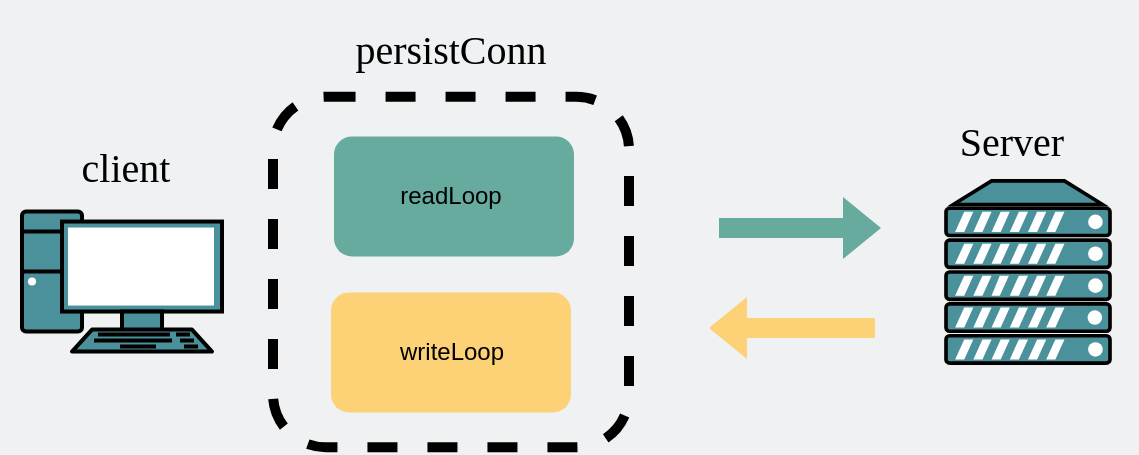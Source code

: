 <mxfile version="14.5.8" type="github">
  <diagram id="Lof0R5rhfGAX3NdKyFyQ" name="Page-1">
    <mxGraphModel dx="1188" dy="622" grid="0" gridSize="10" guides="1" tooltips="1" connect="1" arrows="1" fold="1" page="1" pageScale="1" pageWidth="600" pageHeight="250" background="#EFF1F3" math="0" shadow="0">
      <root>
        <mxCell id="0" />
        <mxCell id="1" parent="0" />
        <mxCell id="wdfUIwA4EHPiVqjbUW1X-7" value="" style="rounded=1;whiteSpace=wrap;html=1;strokeColor=#000000;fillColor=none;dashed=1;strokeWidth=5;" vertex="1" parent="1">
          <mxGeometry x="152.5" y="52.4" width="178" height="175.2" as="geometry" />
        </mxCell>
        <mxCell id="wdfUIwA4EHPiVqjbUW1X-1" value="" style="rounded=1;whiteSpace=wrap;html=1;strokeColor=none;fillColor=#67AB9F;" vertex="1" parent="1">
          <mxGeometry x="183" y="72.23" width="120" height="60" as="geometry" />
        </mxCell>
        <mxCell id="wdfUIwA4EHPiVqjbUW1X-2" value="readLoop" style="text;html=1;strokeColor=none;fillColor=none;align=center;verticalAlign=middle;whiteSpace=wrap;rounded=0;" vertex="1" parent="1">
          <mxGeometry x="201" y="92.23" width="81" height="20" as="geometry" />
        </mxCell>
        <mxCell id="wdfUIwA4EHPiVqjbUW1X-3" value="writeLoop" style="rounded=1;whiteSpace=wrap;html=1;strokeColor=none;fillColor=#FDD276;" vertex="1" parent="1">
          <mxGeometry x="181.5" y="150.23" width="120" height="60" as="geometry" />
        </mxCell>
        <mxCell id="wdfUIwA4EHPiVqjbUW1X-5" value="" style="fontColor=#0066CC;verticalAlign=top;verticalLabelPosition=bottom;labelPosition=center;align=center;html=1;outlineConnect=0;gradientColor=none;gradientDirection=north;strokeWidth=2;shape=mxgraph.networks.server;fillColor=#4A919B;" vertex="1" parent="1">
          <mxGeometry x="489" y="94.44" width="82" height="91.11" as="geometry" />
        </mxCell>
        <mxCell id="wdfUIwA4EHPiVqjbUW1X-6" value="" style="fontColor=#0066CC;verticalAlign=top;verticalLabelPosition=bottom;labelPosition=center;align=center;html=1;outlineConnect=0;gradientColor=none;gradientDirection=north;strokeWidth=2;shape=mxgraph.networks.pc;fillColor=#4A919B;" vertex="1" parent="1">
          <mxGeometry x="27" y="109.77" width="100" height="70" as="geometry" />
        </mxCell>
        <mxCell id="wdfUIwA4EHPiVqjbUW1X-8" value="&lt;pre style=&quot;font-family: &amp;#34;source code pro&amp;#34;&quot;&gt;&lt;font style=&quot;font-size: 20px&quot;&gt;persistConn&lt;/font&gt;&lt;/pre&gt;" style="text;html=1;strokeColor=none;fillColor=none;align=center;verticalAlign=middle;whiteSpace=wrap;rounded=0;dashed=1;" vertex="1" parent="1">
          <mxGeometry x="161.25" y="18" width="160.5" height="20" as="geometry" />
        </mxCell>
        <mxCell id="wdfUIwA4EHPiVqjbUW1X-9" value="" style="shape=flexArrow;endArrow=classic;html=1;rounded=1;strokeColor=none;fillColor=#67AB9F;" edge="1" parent="1">
          <mxGeometry width="50" height="50" relative="1" as="geometry">
            <mxPoint x="375" y="118" as="sourcePoint" />
            <mxPoint x="457" y="118" as="targetPoint" />
          </mxGeometry>
        </mxCell>
        <mxCell id="wdfUIwA4EHPiVqjbUW1X-10" value="" style="shape=flexArrow;endArrow=classic;html=1;rounded=1;strokeColor=none;fillColor=#FDD276;" edge="1" parent="1">
          <mxGeometry width="50" height="50" relative="1" as="geometry">
            <mxPoint x="454" y="168.03" as="sourcePoint" />
            <mxPoint x="370" y="168.0" as="targetPoint" />
          </mxGeometry>
        </mxCell>
        <mxCell id="wdfUIwA4EHPiVqjbUW1X-12" value="&lt;pre style=&quot;font-family: &amp;#34;source code pro&amp;#34;&quot;&gt;&lt;font style=&quot;font-size: 20px&quot;&gt;client&lt;/font&gt;&lt;/pre&gt;" style="text;html=1;strokeColor=none;fillColor=none;align=center;verticalAlign=middle;whiteSpace=wrap;rounded=0;dashed=1;" vertex="1" parent="1">
          <mxGeometry x="16" y="77" width="125.5" height="20" as="geometry" />
        </mxCell>
        <mxCell id="wdfUIwA4EHPiVqjbUW1X-13" value="&lt;pre style=&quot;font-family: &amp;#34;source code pro&amp;#34;&quot;&gt;&lt;font style=&quot;font-size: 20px&quot;&gt;Server&lt;/font&gt;&lt;/pre&gt;" style="text;html=1;strokeColor=none;fillColor=none;align=center;verticalAlign=middle;whiteSpace=wrap;rounded=0;dashed=1;" vertex="1" parent="1">
          <mxGeometry x="459" y="64" width="125.5" height="20" as="geometry" />
        </mxCell>
      </root>
    </mxGraphModel>
  </diagram>
</mxfile>
